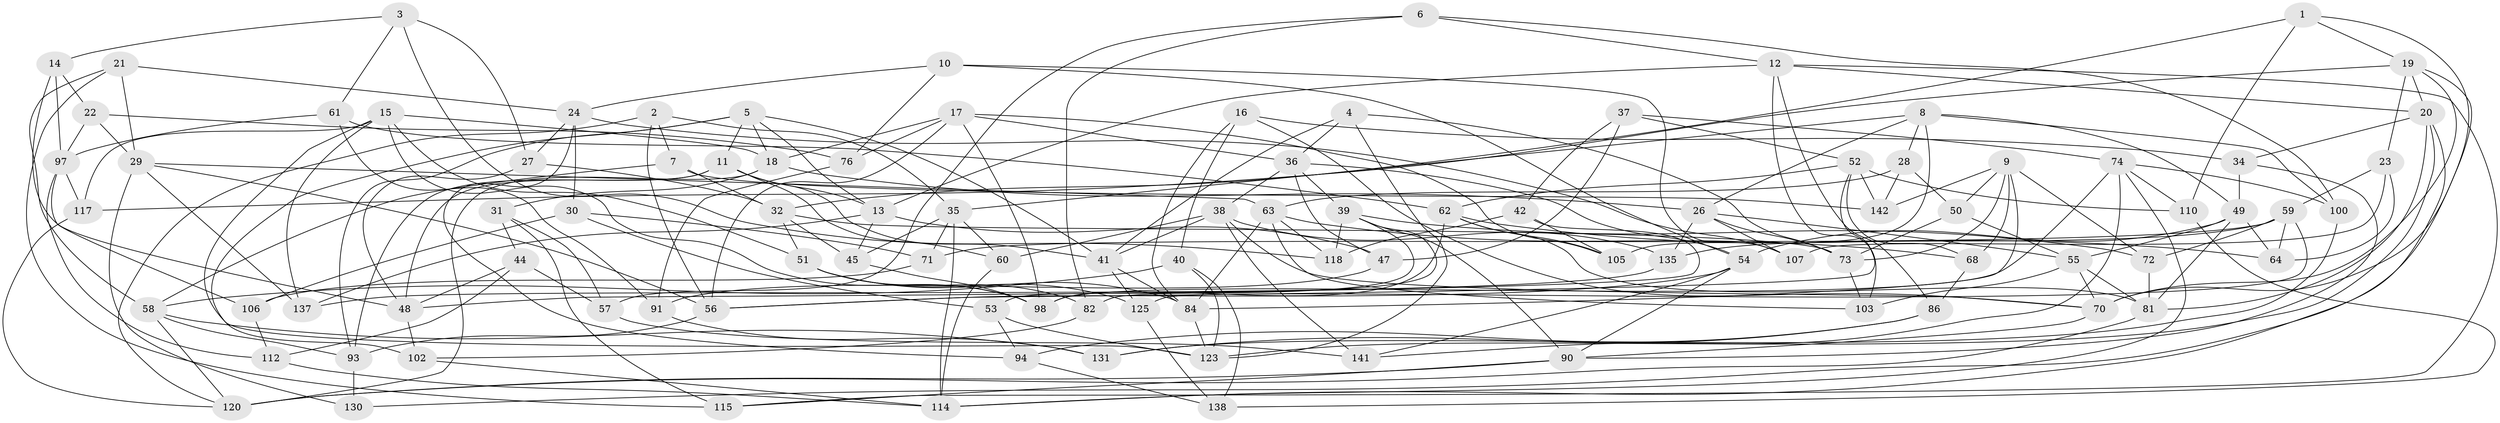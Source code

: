 // Generated by graph-tools (version 1.1) at 2025/24/03/03/25 07:24:25]
// undirected, 99 vertices, 240 edges
graph export_dot {
graph [start="1"]
  node [color=gray90,style=filled];
  1;
  2;
  3;
  4;
  5 [super="+43"];
  6;
  7;
  8 [super="+25"];
  9 [super="+134"];
  10;
  11 [super="+126"];
  12 [super="+83"];
  13 [super="+99"];
  14;
  15 [super="+77"];
  16;
  17 [super="+111"];
  18 [super="+66"];
  19 [super="+33"];
  20 [super="+80"];
  21;
  22;
  23;
  24 [super="+75"];
  26 [super="+89"];
  27;
  28;
  29 [super="+124"];
  30;
  31;
  32 [super="+46"];
  34;
  35 [super="+119"];
  36 [super="+122"];
  37;
  38 [super="+133"];
  39 [super="+67"];
  40;
  41 [super="+85"];
  42;
  44;
  45;
  47;
  48 [super="+116"];
  49 [super="+87"];
  50;
  51 [super="+127"];
  52 [super="+104"];
  53;
  54 [super="+69"];
  55 [super="+65"];
  56 [super="+92"];
  57;
  58 [super="+128"];
  59 [super="+139"];
  60;
  61;
  62 [super="+88"];
  63 [super="+101"];
  64;
  68;
  70 [super="+78"];
  71;
  72;
  73 [super="+136"];
  74 [super="+79"];
  76;
  81 [super="+96"];
  82;
  84 [super="+113"];
  86;
  90 [super="+109"];
  91;
  93 [super="+95"];
  94;
  97 [super="+108"];
  98 [super="+132"];
  100;
  102;
  103;
  105;
  106;
  107;
  110;
  112;
  114 [super="+121"];
  115;
  117;
  118;
  120 [super="+140"];
  123 [super="+129"];
  125;
  130;
  131;
  135;
  137;
  138;
  141;
  142;
  1 -- 70;
  1 -- 19;
  1 -- 110;
  1 -- 32;
  2 -- 35;
  2 -- 7;
  2 -- 120;
  2 -- 56;
  3 -- 61;
  3 -- 14;
  3 -- 118;
  3 -- 27;
  4 -- 123;
  4 -- 36;
  4 -- 41;
  4 -- 73;
  5 -- 13;
  5 -- 41;
  5 -- 11;
  5 -- 102;
  5 -- 18;
  5 -- 93;
  6 -- 57;
  6 -- 82;
  6 -- 100;
  6 -- 12;
  7 -- 142;
  7 -- 32;
  7 -- 58;
  8 -- 28;
  8 -- 26;
  8 -- 105;
  8 -- 100;
  8 -- 49;
  8 -- 35;
  9 -- 142;
  9 -- 84;
  9 -- 73;
  9 -- 72;
  9 -- 50;
  9 -- 68;
  10 -- 76;
  10 -- 107;
  10 -- 54;
  10 -- 24;
  11 -- 41;
  11 -- 60;
  11 -- 13;
  11 -- 48;
  11 -- 93;
  12 -- 103;
  12 -- 20;
  12 -- 86;
  12 -- 115;
  12 -- 13;
  13 -- 47;
  13 -- 137;
  13 -- 45;
  14 -- 22;
  14 -- 48;
  14 -- 97;
  15 -- 137;
  15 -- 18;
  15 -- 51;
  15 -- 117;
  15 -- 123;
  15 -- 98;
  16 -- 84;
  16 -- 40;
  16 -- 34;
  16 -- 70;
  17 -- 18;
  17 -- 36;
  17 -- 98;
  17 -- 76;
  17 -- 105;
  17 -- 56;
  18 -- 26;
  18 -- 31;
  18 -- 120;
  19 -- 23;
  19 -- 130;
  19 -- 117;
  19 -- 70;
  19 -- 20;
  20 -- 123;
  20 -- 81;
  20 -- 34;
  20 -- 114;
  21 -- 58;
  21 -- 115;
  21 -- 24;
  21 -- 29;
  22 -- 76;
  22 -- 97;
  22 -- 29;
  23 -- 59;
  23 -- 64;
  23 -- 107;
  24 -- 107;
  24 -- 27;
  24 -- 94;
  24 -- 30;
  26 -- 73;
  26 -- 135;
  26 -- 107;
  26 -- 55;
  27 -- 32;
  27 -- 48;
  28 -- 142;
  28 -- 50;
  28 -- 63;
  29 -- 130;
  29 -- 137;
  29 -- 63;
  29 -- 56;
  30 -- 106;
  30 -- 71;
  30 -- 53;
  31 -- 115;
  31 -- 57;
  31 -- 44;
  32 -- 73;
  32 -- 51;
  32 -- 45;
  34 -- 49;
  34 -- 90;
  35 -- 71;
  35 -- 60;
  35 -- 114;
  35 -- 45;
  36 -- 47;
  36 -- 39;
  36 -- 54;
  36 -- 38;
  37 -- 52;
  37 -- 47;
  37 -- 42;
  37 -- 74;
  38 -- 135;
  38 -- 60;
  38 -- 141;
  38 -- 41;
  38 -- 70;
  39 -- 53;
  39 -- 82;
  39 -- 118;
  39 -- 72;
  39 -- 90;
  40 -- 58;
  40 -- 138;
  40 -- 123;
  41 -- 125;
  41 -- 84;
  42 -- 118;
  42 -- 105;
  42 -- 48;
  44 -- 57;
  44 -- 112;
  44 -- 48;
  45 -- 98;
  47 -- 91;
  48 -- 102;
  49 -- 64;
  49 -- 81;
  49 -- 54;
  49 -- 55;
  50 -- 55;
  50 -- 73;
  51 -- 125;
  51 -- 98;
  51 -- 84;
  51 -- 82;
  52 -- 68;
  52 -- 110;
  52 -- 56;
  52 -- 142;
  52 -- 62;
  53 -- 94;
  53 -- 123;
  54 -- 56;
  54 -- 90;
  54 -- 141;
  55 -- 103;
  55 -- 81;
  55 -- 70;
  56 -- 93;
  57 -- 141;
  58 -- 131;
  58 -- 120;
  58 -- 93;
  59 -- 64;
  59 -- 125;
  59 -- 72;
  59 -- 135;
  59 -- 71;
  60 -- 114;
  61 -- 91;
  61 -- 62;
  61 -- 97;
  62 -- 105;
  62 -- 64;
  62 -- 81;
  62 -- 98;
  63 -- 118;
  63 -- 103;
  63 -- 68;
  63 -- 84;
  68 -- 86;
  70 -- 90;
  71 -- 106;
  72 -- 81;
  73 -- 103;
  74 -- 141;
  74 -- 100;
  74 -- 110;
  74 -- 114;
  74 -- 98;
  76 -- 91;
  81 -- 120;
  82 -- 102;
  84 -- 123;
  86 -- 131;
  86 -- 94;
  90 -- 120;
  90 -- 115;
  91 -- 131;
  93 -- 130 [weight=2];
  94 -- 138;
  97 -- 112;
  97 -- 106;
  97 -- 117;
  100 -- 131;
  102 -- 114;
  106 -- 112;
  110 -- 138;
  112 -- 114;
  117 -- 120;
  125 -- 138;
  135 -- 137;
}
